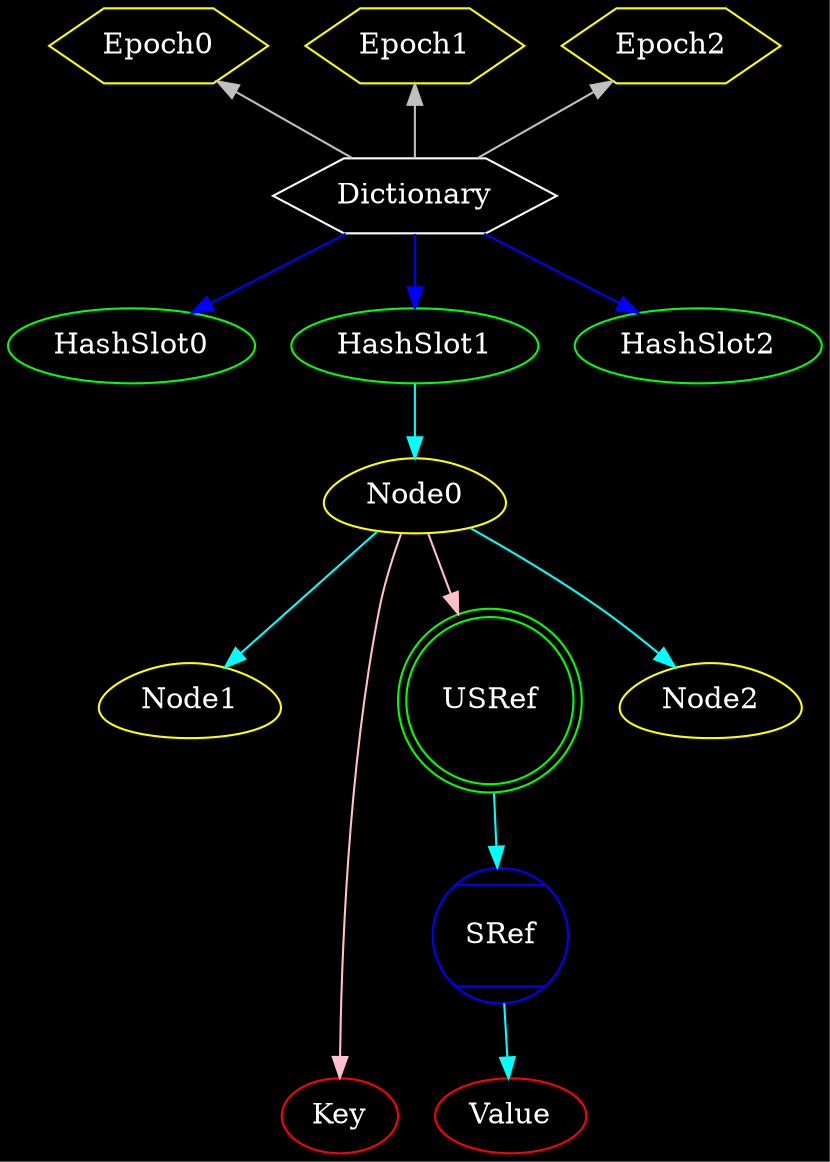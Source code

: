 digraph overview {
    ordering=out
    bgcolor=black
    node [color=white,fontcolor=white]

    Dictionary [shape=hexagon]

    edge [color=blue]
    node [color=green,fontcolor=white]
    Dictionary->HashSlot0
    Dictionary->HashSlot1
    Dictionary->HashSlot2

    node [color=yellow,fontcolor=white]
    edge [color=cyan]
    HashSlot1->Node0

    Node0 [shape=egg]
    Node1 [shape=egg]
    Key   [color=red]
    USRef [color=green,shape=doublecircle]
    Node2 [shape=egg]

    Node0->Node1
    Node0->Key   [color=pink]
    Node0->USRef [color=pink]
    Node0->Node2

    SRef  [color=blue,shape=Mcircle]
    Value [color=red]

    USRef->SRef
    SRef->Value

    {rank=same; HashSlot0 HashSlot1 HashSlot2}
    {rank=same; Node1 Node2}
    {rank=sink; Key Value}

    node [shape=hexagon]
    edge [color=grey]
    Dictionary->Epoch0
    Dictionary->Epoch1
    Dictionary->Epoch2

    {rank=min; Epoch0 Epoch1 Epoch2}
}
